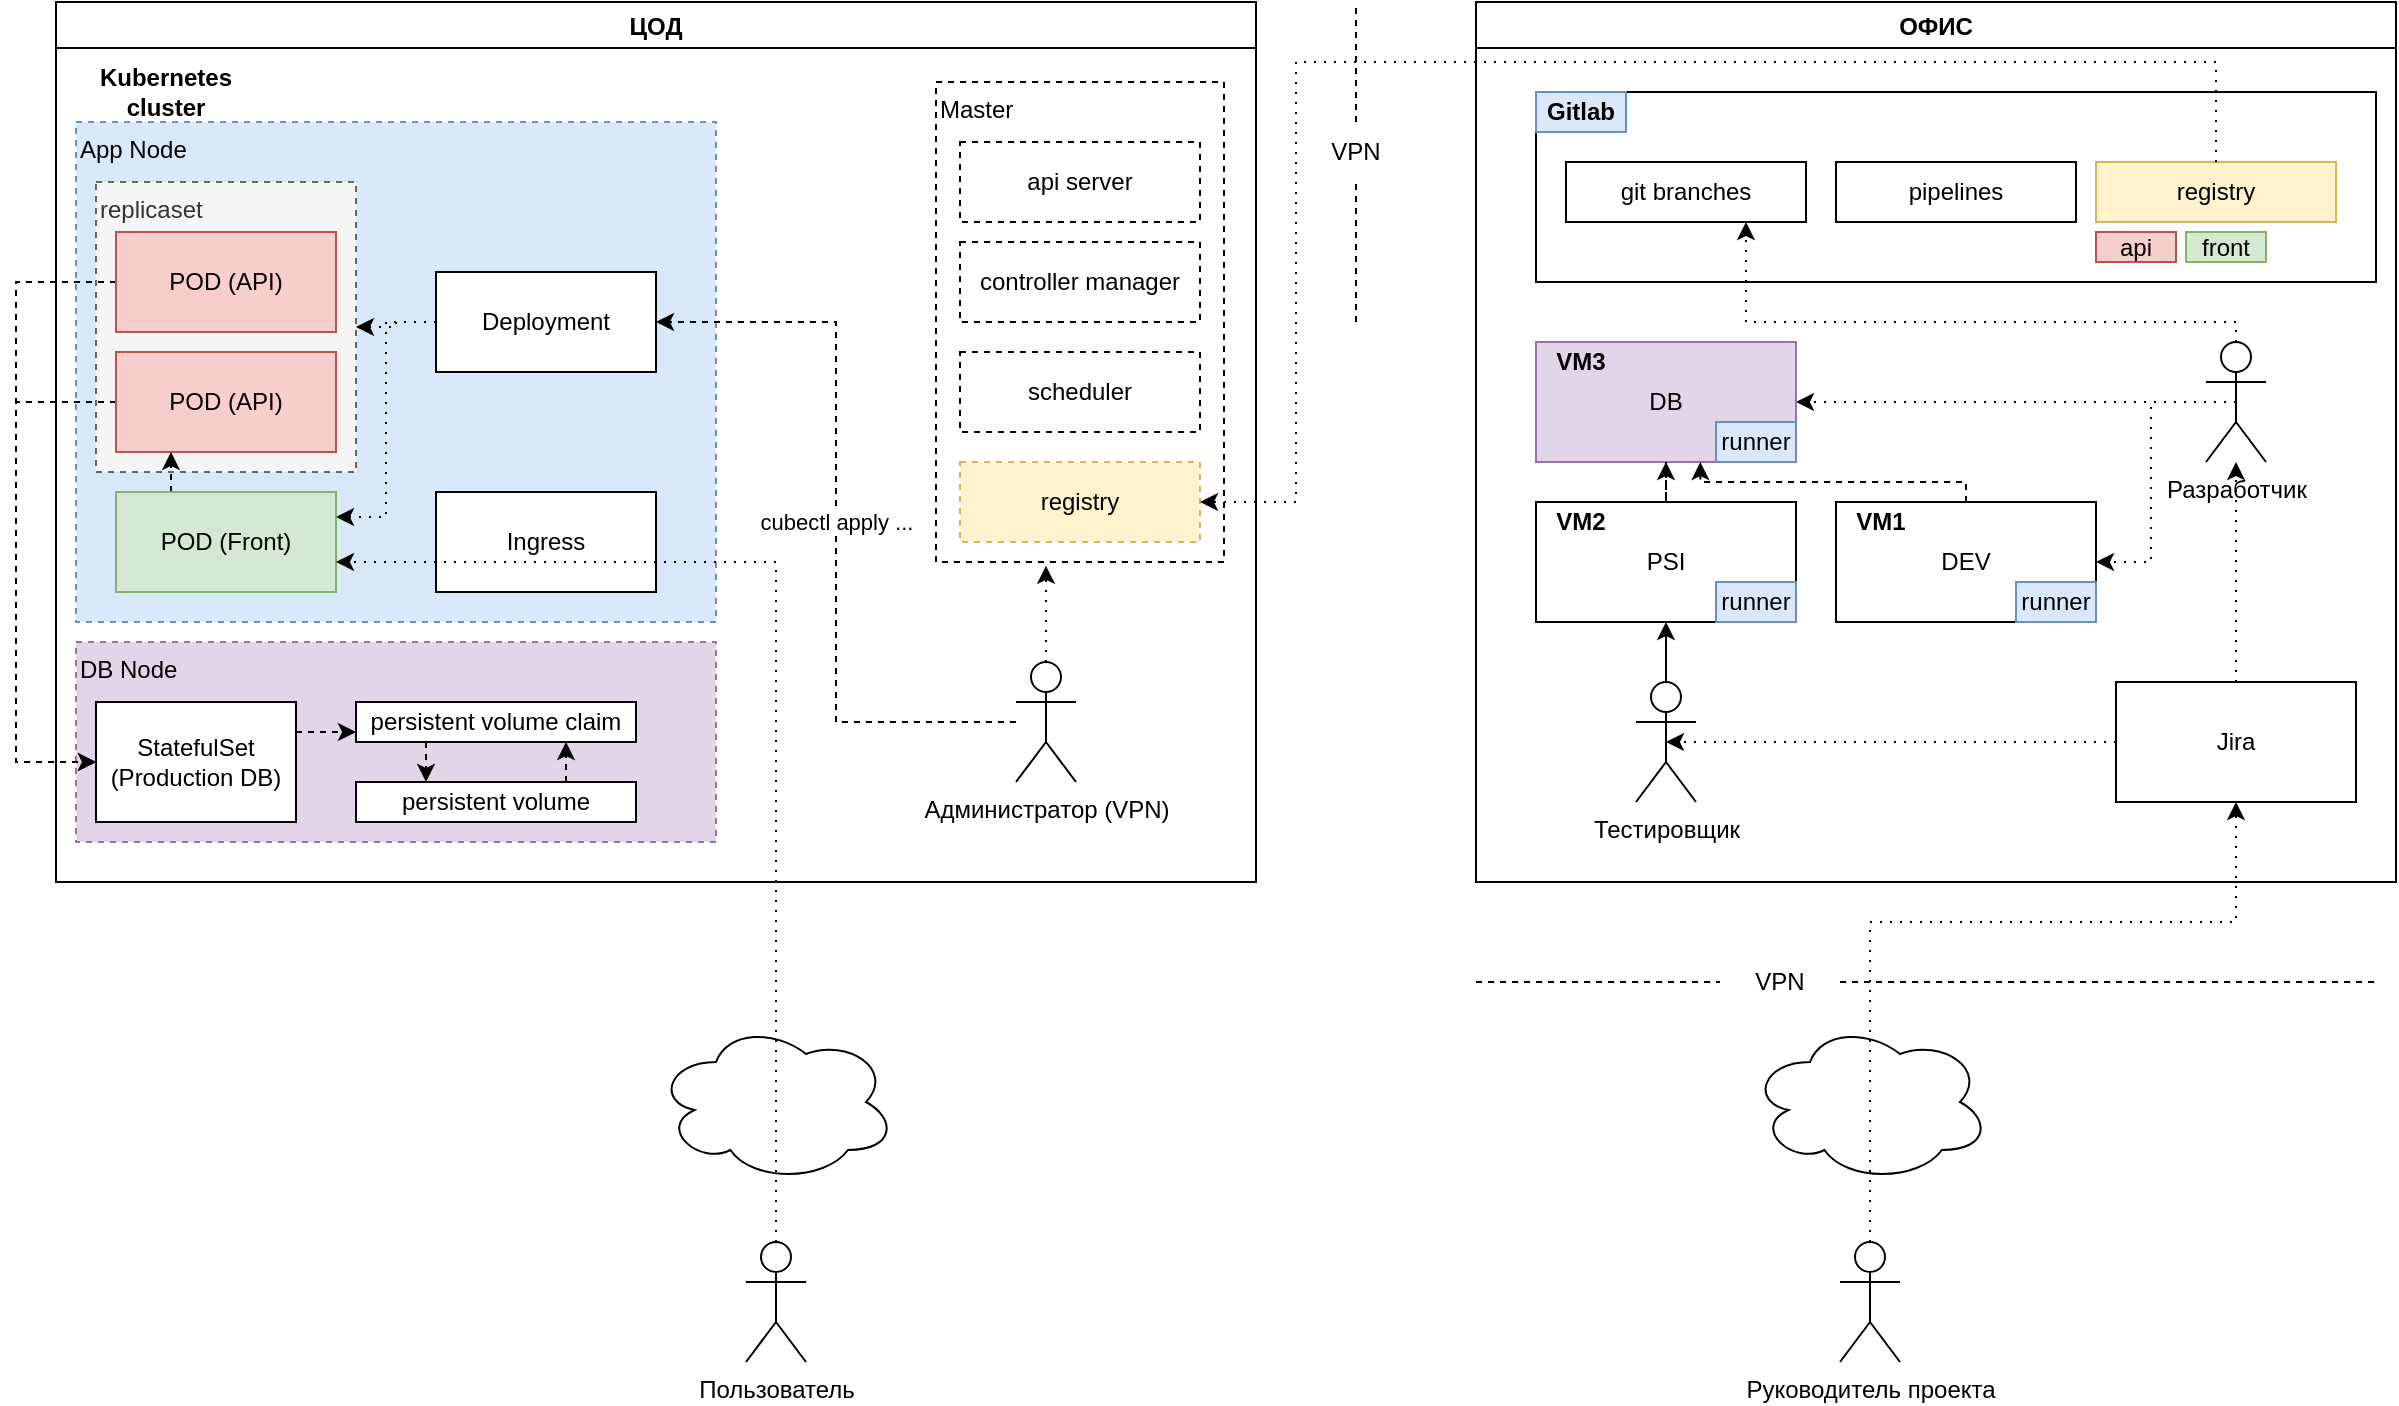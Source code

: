 <mxfile version="15.7.0" type="device"><diagram id="Xksa9_dMzIdW84KHWH5L" name="Page-1"><mxGraphModel dx="2249" dy="762" grid="1" gridSize="10" guides="1" tooltips="1" connect="1" arrows="1" fold="1" page="1" pageScale="1" pageWidth="827" pageHeight="1169" math="0" shadow="0"><root><mxCell id="0"/><mxCell id="1" parent="0"/><mxCell id="DpIJZ6LxBOepk9Yj1BTt-1" value="ЦОД" style="swimlane;" vertex="1" parent="1"><mxGeometry x="-110" y="30" width="600" height="440" as="geometry"/></mxCell><mxCell id="DpIJZ6LxBOepk9Yj1BTt-56" value="App Node" style="rounded=0;whiteSpace=wrap;html=1;dashed=1;fillColor=#dae8fc;align=left;verticalAlign=top;strokeColor=#6c8ebf;" vertex="1" parent="DpIJZ6LxBOepk9Yj1BTt-1"><mxGeometry x="10" y="60" width="320" height="250" as="geometry"/></mxCell><mxCell id="DpIJZ6LxBOepk9Yj1BTt-54" value="replicaset" style="rounded=0;whiteSpace=wrap;html=1;fillColor=#f5f5f5;align=left;verticalAlign=top;dashed=1;fontColor=#333333;strokeColor=#666666;" vertex="1" parent="DpIJZ6LxBOepk9Yj1BTt-1"><mxGeometry x="20" y="90" width="130" height="145" as="geometry"/></mxCell><mxCell id="DpIJZ6LxBOepk9Yj1BTt-57" value="DB Node" style="rounded=0;whiteSpace=wrap;html=1;dashed=1;fillColor=#e1d5e7;align=left;verticalAlign=top;strokeColor=#9673a6;" vertex="1" parent="DpIJZ6LxBOepk9Yj1BTt-1"><mxGeometry x="10" y="320" width="320" height="100" as="geometry"/></mxCell><mxCell id="DpIJZ6LxBOepk9Yj1BTt-23" value="Kubernetes cluster" style="text;html=1;strokeColor=none;fillColor=none;align=center;verticalAlign=middle;whiteSpace=wrap;rounded=0;fontStyle=1" vertex="1" parent="DpIJZ6LxBOepk9Yj1BTt-1"><mxGeometry x="10" y="30" width="90" height="30" as="geometry"/></mxCell><mxCell id="DpIJZ6LxBOepk9Yj1BTt-49" value="Ingress" style="rounded=0;whiteSpace=wrap;html=1;" vertex="1" parent="DpIJZ6LxBOepk9Yj1BTt-1"><mxGeometry x="190" y="245" width="110" height="50" as="geometry"/></mxCell><mxCell id="DpIJZ6LxBOepk9Yj1BTt-71" style="edgeStyle=orthogonalEdgeStyle;rounded=0;orthogonalLoop=1;jettySize=auto;html=1;entryX=1;entryY=0.5;entryDx=0;entryDy=0;dashed=1;dashPattern=1 4;" edge="1" parent="DpIJZ6LxBOepk9Yj1BTt-1" source="DpIJZ6LxBOepk9Yj1BTt-50" target="DpIJZ6LxBOepk9Yj1BTt-54"><mxGeometry relative="1" as="geometry"/></mxCell><mxCell id="DpIJZ6LxBOepk9Yj1BTt-72" style="edgeStyle=orthogonalEdgeStyle;rounded=0;orthogonalLoop=1;jettySize=auto;html=1;entryX=1;entryY=0.25;entryDx=0;entryDy=0;dashed=1;dashPattern=1 4;" edge="1" parent="DpIJZ6LxBOepk9Yj1BTt-1" source="DpIJZ6LxBOepk9Yj1BTt-50" target="DpIJZ6LxBOepk9Yj1BTt-60"><mxGeometry relative="1" as="geometry"/></mxCell><mxCell id="DpIJZ6LxBOepk9Yj1BTt-50" value="Deployment" style="rounded=0;whiteSpace=wrap;html=1;" vertex="1" parent="DpIJZ6LxBOepk9Yj1BTt-1"><mxGeometry x="190" y="135" width="110" height="50" as="geometry"/></mxCell><mxCell id="DpIJZ6LxBOepk9Yj1BTt-83" style="edgeStyle=orthogonalEdgeStyle;rounded=0;orthogonalLoop=1;jettySize=auto;html=1;exitX=0;exitY=0.5;exitDx=0;exitDy=0;entryX=0;entryY=0.5;entryDx=0;entryDy=0;dashed=1;" edge="1" parent="DpIJZ6LxBOepk9Yj1BTt-1" source="DpIJZ6LxBOepk9Yj1BTt-51" target="DpIJZ6LxBOepk9Yj1BTt-53"><mxGeometry relative="1" as="geometry"><Array as="points"><mxPoint x="-20" y="140"/><mxPoint x="-20" y="380"/></Array></mxGeometry></mxCell><mxCell id="DpIJZ6LxBOepk9Yj1BTt-51" value="POD (API)" style="rounded=0;whiteSpace=wrap;html=1;fillColor=#f8cecc;strokeColor=#b85450;" vertex="1" parent="DpIJZ6LxBOepk9Yj1BTt-1"><mxGeometry x="30" y="115" width="110" height="50" as="geometry"/></mxCell><mxCell id="DpIJZ6LxBOepk9Yj1BTt-82" style="edgeStyle=orthogonalEdgeStyle;rounded=0;orthogonalLoop=1;jettySize=auto;html=1;exitX=0;exitY=0.5;exitDx=0;exitDy=0;entryX=0;entryY=0.5;entryDx=0;entryDy=0;dashed=1;" edge="1" parent="DpIJZ6LxBOepk9Yj1BTt-1" source="DpIJZ6LxBOepk9Yj1BTt-52" target="DpIJZ6LxBOepk9Yj1BTt-53"><mxGeometry relative="1" as="geometry"><Array as="points"><mxPoint x="-20" y="200"/><mxPoint x="-20" y="380"/></Array></mxGeometry></mxCell><mxCell id="DpIJZ6LxBOepk9Yj1BTt-52" value="POD (API)" style="rounded=0;whiteSpace=wrap;html=1;fillColor=#f8cecc;strokeColor=#b85450;" vertex="1" parent="DpIJZ6LxBOepk9Yj1BTt-1"><mxGeometry x="30" y="175" width="110" height="50" as="geometry"/></mxCell><mxCell id="DpIJZ6LxBOepk9Yj1BTt-80" style="edgeStyle=orthogonalEdgeStyle;rounded=0;orthogonalLoop=1;jettySize=auto;html=1;exitX=1;exitY=0.25;exitDx=0;exitDy=0;entryX=0;entryY=0.75;entryDx=0;entryDy=0;dashed=1;" edge="1" parent="DpIJZ6LxBOepk9Yj1BTt-1" source="DpIJZ6LxBOepk9Yj1BTt-53" target="DpIJZ6LxBOepk9Yj1BTt-76"><mxGeometry relative="1" as="geometry"/></mxCell><mxCell id="DpIJZ6LxBOepk9Yj1BTt-53" value="StatefulSet (Production DB)" style="rounded=0;whiteSpace=wrap;html=1;" vertex="1" parent="DpIJZ6LxBOepk9Yj1BTt-1"><mxGeometry x="20" y="350" width="100" height="60" as="geometry"/></mxCell><mxCell id="DpIJZ6LxBOepk9Yj1BTt-55" value="Master" style="rounded=0;whiteSpace=wrap;html=1;dashed=1;fillColor=none;align=left;verticalAlign=top;" vertex="1" parent="DpIJZ6LxBOepk9Yj1BTt-1"><mxGeometry x="440" y="40" width="144" height="240" as="geometry"/></mxCell><mxCell id="DpIJZ6LxBOepk9Yj1BTt-81" style="edgeStyle=orthogonalEdgeStyle;rounded=0;orthogonalLoop=1;jettySize=auto;html=1;exitX=0.25;exitY=0;exitDx=0;exitDy=0;entryX=0.25;entryY=1;entryDx=0;entryDy=0;dashed=1;" edge="1" parent="DpIJZ6LxBOepk9Yj1BTt-1" source="DpIJZ6LxBOepk9Yj1BTt-60" target="DpIJZ6LxBOepk9Yj1BTt-52"><mxGeometry relative="1" as="geometry"/></mxCell><mxCell id="DpIJZ6LxBOepk9Yj1BTt-60" value="POD (Front)" style="rounded=0;whiteSpace=wrap;html=1;fillColor=#d5e8d4;strokeColor=#82b366;" vertex="1" parent="DpIJZ6LxBOepk9Yj1BTt-1"><mxGeometry x="30" y="245" width="110" height="50" as="geometry"/></mxCell><mxCell id="DpIJZ6LxBOepk9Yj1BTt-61" value="api server" style="rounded=0;whiteSpace=wrap;html=1;dashed=1;fillColor=none;align=center;verticalAlign=middle;" vertex="1" parent="DpIJZ6LxBOepk9Yj1BTt-1"><mxGeometry x="452" y="70" width="120" height="40" as="geometry"/></mxCell><mxCell id="DpIJZ6LxBOepk9Yj1BTt-62" value="controller manager" style="rounded=0;whiteSpace=wrap;html=1;dashed=1;fillColor=none;align=center;verticalAlign=middle;" vertex="1" parent="DpIJZ6LxBOepk9Yj1BTt-1"><mxGeometry x="452" y="120" width="120" height="40" as="geometry"/></mxCell><mxCell id="DpIJZ6LxBOepk9Yj1BTt-63" value="scheduler" style="rounded=0;whiteSpace=wrap;html=1;dashed=1;fillColor=none;align=center;verticalAlign=middle;" vertex="1" parent="DpIJZ6LxBOepk9Yj1BTt-1"><mxGeometry x="452" y="175" width="120" height="40" as="geometry"/></mxCell><mxCell id="DpIJZ6LxBOepk9Yj1BTt-64" value="registry" style="rounded=0;whiteSpace=wrap;html=1;dashed=1;fillColor=#fff2cc;align=center;verticalAlign=middle;strokeColor=#d6b656;" vertex="1" parent="DpIJZ6LxBOepk9Yj1BTt-1"><mxGeometry x="452" y="230" width="120" height="40" as="geometry"/></mxCell><mxCell id="DpIJZ6LxBOepk9Yj1BTt-73" style="edgeStyle=orthogonalEdgeStyle;rounded=0;orthogonalLoop=1;jettySize=auto;html=1;entryX=0.382;entryY=1.008;entryDx=0;entryDy=0;entryPerimeter=0;dashed=1;dashPattern=1 4;" edge="1" parent="DpIJZ6LxBOepk9Yj1BTt-1" source="DpIJZ6LxBOepk9Yj1BTt-69" target="DpIJZ6LxBOepk9Yj1BTt-55"><mxGeometry relative="1" as="geometry"/></mxCell><mxCell id="DpIJZ6LxBOepk9Yj1BTt-84" value="cubectl apply ..." style="edgeStyle=orthogonalEdgeStyle;rounded=0;orthogonalLoop=1;jettySize=auto;html=1;entryX=1;entryY=0.5;entryDx=0;entryDy=0;dashed=1;" edge="1" parent="DpIJZ6LxBOepk9Yj1BTt-1" source="DpIJZ6LxBOepk9Yj1BTt-69" target="DpIJZ6LxBOepk9Yj1BTt-50"><mxGeometry relative="1" as="geometry"/></mxCell><mxCell id="DpIJZ6LxBOepk9Yj1BTt-69" value="Администратор (VPN)" style="shape=umlActor;verticalLabelPosition=bottom;verticalAlign=top;html=1;outlineConnect=0;fillColor=none;" vertex="1" parent="DpIJZ6LxBOepk9Yj1BTt-1"><mxGeometry x="480" y="330" width="30" height="60" as="geometry"/></mxCell><mxCell id="DpIJZ6LxBOepk9Yj1BTt-78" style="edgeStyle=orthogonalEdgeStyle;rounded=0;orthogonalLoop=1;jettySize=auto;html=1;exitX=0.25;exitY=1;exitDx=0;exitDy=0;entryX=0.25;entryY=0;entryDx=0;entryDy=0;dashed=1;" edge="1" parent="DpIJZ6LxBOepk9Yj1BTt-1" source="DpIJZ6LxBOepk9Yj1BTt-76" target="DpIJZ6LxBOepk9Yj1BTt-77"><mxGeometry relative="1" as="geometry"/></mxCell><mxCell id="DpIJZ6LxBOepk9Yj1BTt-76" value="persistent volume claim" style="rounded=0;whiteSpace=wrap;html=1;" vertex="1" parent="DpIJZ6LxBOepk9Yj1BTt-1"><mxGeometry x="150" y="350" width="140" height="20" as="geometry"/></mxCell><mxCell id="DpIJZ6LxBOepk9Yj1BTt-79" style="edgeStyle=orthogonalEdgeStyle;rounded=0;orthogonalLoop=1;jettySize=auto;html=1;exitX=0.75;exitY=0;exitDx=0;exitDy=0;entryX=0.75;entryY=1;entryDx=0;entryDy=0;dashed=1;" edge="1" parent="DpIJZ6LxBOepk9Yj1BTt-1" source="DpIJZ6LxBOepk9Yj1BTt-77" target="DpIJZ6LxBOepk9Yj1BTt-76"><mxGeometry relative="1" as="geometry"/></mxCell><mxCell id="DpIJZ6LxBOepk9Yj1BTt-77" value="persistent volume" style="rounded=0;whiteSpace=wrap;html=1;" vertex="1" parent="DpIJZ6LxBOepk9Yj1BTt-1"><mxGeometry x="150" y="390" width="140" height="20" as="geometry"/></mxCell><mxCell id="DpIJZ6LxBOepk9Yj1BTt-2" value="ОФИС" style="swimlane;" vertex="1" parent="1"><mxGeometry x="600" y="30" width="460" height="440" as="geometry"/></mxCell><mxCell id="DpIJZ6LxBOepk9Yj1BTt-47" style="edgeStyle=orthogonalEdgeStyle;rounded=0;orthogonalLoop=1;jettySize=auto;html=1;exitX=0.5;exitY=0.5;exitDx=0;exitDy=0;exitPerimeter=0;dashed=1;dashPattern=1 4;" edge="1" parent="DpIJZ6LxBOepk9Yj1BTt-2" source="DpIJZ6LxBOepk9Yj1BTt-9" target="DpIJZ6LxBOepk9Yj1BTt-19"><mxGeometry relative="1" as="geometry"/></mxCell><mxCell id="DpIJZ6LxBOepk9Yj1BTt-68" style="edgeStyle=orthogonalEdgeStyle;rounded=0;orthogonalLoop=1;jettySize=auto;html=1;entryX=1;entryY=0.5;entryDx=0;entryDy=0;dashed=1;dashPattern=1 4;" edge="1" parent="DpIJZ6LxBOepk9Yj1BTt-2" source="DpIJZ6LxBOepk9Yj1BTt-9" target="DpIJZ6LxBOepk9Yj1BTt-21"><mxGeometry relative="1" as="geometry"/></mxCell><mxCell id="DpIJZ6LxBOepk9Yj1BTt-9" value="Разработчик" style="shape=umlActor;verticalLabelPosition=bottom;verticalAlign=top;html=1;outlineConnect=0;" vertex="1" parent="DpIJZ6LxBOepk9Yj1BTt-2"><mxGeometry x="365" y="170" width="30" height="60" as="geometry"/></mxCell><mxCell id="DpIJZ6LxBOepk9Yj1BTt-14" value="" style="rounded=0;whiteSpace=wrap;html=1;" vertex="1" parent="DpIJZ6LxBOepk9Yj1BTt-2"><mxGeometry x="30" y="45" width="420" height="95" as="geometry"/></mxCell><mxCell id="DpIJZ6LxBOepk9Yj1BTt-15" value="registry" style="rounded=0;whiteSpace=wrap;html=1;fillColor=#fff2cc;strokeColor=#d6b656;" vertex="1" parent="DpIJZ6LxBOepk9Yj1BTt-2"><mxGeometry x="310" y="80" width="120" height="30" as="geometry"/></mxCell><mxCell id="DpIJZ6LxBOepk9Yj1BTt-16" value="Gitlab" style="text;html=1;strokeColor=#6c8ebf;fillColor=#dae8fc;align=center;verticalAlign=middle;whiteSpace=wrap;rounded=0;fontStyle=1" vertex="1" parent="DpIJZ6LxBOepk9Yj1BTt-2"><mxGeometry x="30" y="45" width="45" height="20" as="geometry"/></mxCell><mxCell id="DpIJZ6LxBOepk9Yj1BTt-17" value="pipelines" style="rounded=0;whiteSpace=wrap;html=1;" vertex="1" parent="DpIJZ6LxBOepk9Yj1BTt-2"><mxGeometry x="180" y="80" width="120" height="30" as="geometry"/></mxCell><mxCell id="DpIJZ6LxBOepk9Yj1BTt-18" value="git branches" style="rounded=0;whiteSpace=wrap;html=1;" vertex="1" parent="DpIJZ6LxBOepk9Yj1BTt-2"><mxGeometry x="45" y="80" width="120" height="30" as="geometry"/></mxCell><mxCell id="DpIJZ6LxBOepk9Yj1BTt-42" style="edgeStyle=orthogonalEdgeStyle;rounded=0;orthogonalLoop=1;jettySize=auto;html=1;" edge="1" parent="DpIJZ6LxBOepk9Yj1BTt-2" source="DpIJZ6LxBOepk9Yj1BTt-37" target="DpIJZ6LxBOepk9Yj1BTt-24"><mxGeometry relative="1" as="geometry"/></mxCell><mxCell id="DpIJZ6LxBOepk9Yj1BTt-37" value="Тестировщик" style="shape=umlActor;verticalLabelPosition=bottom;verticalAlign=top;html=1;outlineConnect=0;" vertex="1" parent="DpIJZ6LxBOepk9Yj1BTt-2"><mxGeometry x="80" y="340" width="30" height="60" as="geometry"/></mxCell><mxCell id="DpIJZ6LxBOepk9Yj1BTt-38" value="" style="group" vertex="1" connectable="0" parent="DpIJZ6LxBOepk9Yj1BTt-2"><mxGeometry x="180" y="250" width="130" height="60" as="geometry"/></mxCell><mxCell id="DpIJZ6LxBOepk9Yj1BTt-21" value="DEV" style="rounded=0;whiteSpace=wrap;html=1;" vertex="1" parent="DpIJZ6LxBOepk9Yj1BTt-38"><mxGeometry width="130" height="60" as="geometry"/></mxCell><mxCell id="DpIJZ6LxBOepk9Yj1BTt-22" value="VM1" style="text;html=1;strokeColor=none;fillColor=none;align=center;verticalAlign=middle;whiteSpace=wrap;rounded=0;fontStyle=1" vertex="1" parent="DpIJZ6LxBOepk9Yj1BTt-38"><mxGeometry width="45" height="20" as="geometry"/></mxCell><mxCell id="DpIJZ6LxBOepk9Yj1BTt-27" value="runner" style="rounded=0;whiteSpace=wrap;html=1;fillColor=#dae8fc;strokeColor=#6c8ebf;" vertex="1" parent="DpIJZ6LxBOepk9Yj1BTt-38"><mxGeometry x="90" y="40" width="40" height="20" as="geometry"/></mxCell><mxCell id="DpIJZ6LxBOepk9Yj1BTt-39" value="" style="group;fillColor=#e1d5e7;strokeColor=#9673a6;" vertex="1" connectable="0" parent="DpIJZ6LxBOepk9Yj1BTt-2"><mxGeometry x="30" y="170" width="130" height="60" as="geometry"/></mxCell><mxCell id="DpIJZ6LxBOepk9Yj1BTt-19" value="DB" style="rounded=0;whiteSpace=wrap;html=1;fillColor=#e1d5e7;strokeColor=#9673a6;" vertex="1" parent="DpIJZ6LxBOepk9Yj1BTt-39"><mxGeometry width="130" height="60" as="geometry"/></mxCell><mxCell id="DpIJZ6LxBOepk9Yj1BTt-20" value="VM3" style="text;html=1;strokeColor=none;fillColor=none;align=center;verticalAlign=middle;whiteSpace=wrap;rounded=0;fontStyle=1" vertex="1" parent="DpIJZ6LxBOepk9Yj1BTt-39"><mxGeometry width="45" height="20" as="geometry"/></mxCell><mxCell id="DpIJZ6LxBOepk9Yj1BTt-35" value="runner" style="rounded=0;whiteSpace=wrap;html=1;fillColor=#dae8fc;strokeColor=#6c8ebf;" vertex="1" parent="DpIJZ6LxBOepk9Yj1BTt-39"><mxGeometry x="90" y="40" width="40" height="20" as="geometry"/></mxCell><mxCell id="DpIJZ6LxBOepk9Yj1BTt-40" value="" style="group" vertex="1" connectable="0" parent="DpIJZ6LxBOepk9Yj1BTt-2"><mxGeometry x="30" y="250" width="130" height="60" as="geometry"/></mxCell><mxCell id="DpIJZ6LxBOepk9Yj1BTt-24" value="PSI" style="rounded=0;whiteSpace=wrap;html=1;" vertex="1" parent="DpIJZ6LxBOepk9Yj1BTt-40"><mxGeometry width="130" height="60" as="geometry"/></mxCell><mxCell id="DpIJZ6LxBOepk9Yj1BTt-25" value="VM2" style="text;html=1;strokeColor=none;fillColor=none;align=center;verticalAlign=middle;whiteSpace=wrap;rounded=0;fontStyle=1" vertex="1" parent="DpIJZ6LxBOepk9Yj1BTt-40"><mxGeometry width="45" height="20" as="geometry"/></mxCell><mxCell id="DpIJZ6LxBOepk9Yj1BTt-26" value="runner" style="rounded=0;whiteSpace=wrap;html=1;fillColor=#dae8fc;strokeColor=#6c8ebf;" vertex="1" parent="DpIJZ6LxBOepk9Yj1BTt-40"><mxGeometry x="90" y="40" width="40" height="20" as="geometry"/></mxCell><mxCell id="DpIJZ6LxBOepk9Yj1BTt-45" style="edgeStyle=orthogonalEdgeStyle;rounded=0;orthogonalLoop=1;jettySize=auto;html=1;entryX=0.5;entryY=0.5;entryDx=0;entryDy=0;entryPerimeter=0;dashed=1;dashPattern=1 4;" edge="1" parent="DpIJZ6LxBOepk9Yj1BTt-2" source="DpIJZ6LxBOepk9Yj1BTt-43" target="DpIJZ6LxBOepk9Yj1BTt-37"><mxGeometry relative="1" as="geometry"/></mxCell><mxCell id="DpIJZ6LxBOepk9Yj1BTt-46" style="edgeStyle=orthogonalEdgeStyle;rounded=0;orthogonalLoop=1;jettySize=auto;html=1;dashed=1;dashPattern=1 4;" edge="1" parent="DpIJZ6LxBOepk9Yj1BTt-2" source="DpIJZ6LxBOepk9Yj1BTt-43" target="DpIJZ6LxBOepk9Yj1BTt-9"><mxGeometry relative="1" as="geometry"/></mxCell><mxCell id="DpIJZ6LxBOepk9Yj1BTt-43" value="Jira" style="rounded=0;whiteSpace=wrap;html=1;" vertex="1" parent="DpIJZ6LxBOepk9Yj1BTt-2"><mxGeometry x="320" y="340" width="120" height="60" as="geometry"/></mxCell><mxCell id="DpIJZ6LxBOepk9Yj1BTt-48" style="edgeStyle=orthogonalEdgeStyle;rounded=0;orthogonalLoop=1;jettySize=auto;html=1;entryX=0.75;entryY=1;entryDx=0;entryDy=0;dashed=1;dashPattern=1 4;" edge="1" parent="DpIJZ6LxBOepk9Yj1BTt-2" source="DpIJZ6LxBOepk9Yj1BTt-9" target="DpIJZ6LxBOepk9Yj1BTt-18"><mxGeometry relative="1" as="geometry"><Array as="points"><mxPoint x="380" y="160"/><mxPoint x="135" y="160"/></Array></mxGeometry></mxCell><mxCell id="DpIJZ6LxBOepk9Yj1BTt-66" style="edgeStyle=orthogonalEdgeStyle;rounded=0;orthogonalLoop=1;jettySize=auto;html=1;dashed=1;" edge="1" parent="DpIJZ6LxBOepk9Yj1BTt-2" source="DpIJZ6LxBOepk9Yj1BTt-24" target="DpIJZ6LxBOepk9Yj1BTt-19"><mxGeometry relative="1" as="geometry"/></mxCell><mxCell id="DpIJZ6LxBOepk9Yj1BTt-67" style="edgeStyle=orthogonalEdgeStyle;rounded=0;orthogonalLoop=1;jettySize=auto;html=1;entryX=0.632;entryY=1;entryDx=0;entryDy=0;entryPerimeter=0;dashed=1;" edge="1" parent="DpIJZ6LxBOepk9Yj1BTt-2" source="DpIJZ6LxBOepk9Yj1BTt-21" target="DpIJZ6LxBOepk9Yj1BTt-19"><mxGeometry relative="1" as="geometry"><Array as="points"><mxPoint x="245" y="240"/><mxPoint x="112" y="240"/></Array></mxGeometry></mxCell><mxCell id="DpIJZ6LxBOepk9Yj1BTt-85" value="api" style="rounded=0;whiteSpace=wrap;html=1;fillColor=#f8cecc;align=center;verticalAlign=middle;strokeColor=#b85450;" vertex="1" parent="DpIJZ6LxBOepk9Yj1BTt-2"><mxGeometry x="310" y="115" width="40" height="15" as="geometry"/></mxCell><mxCell id="DpIJZ6LxBOepk9Yj1BTt-86" value="front" style="rounded=0;whiteSpace=wrap;html=1;fillColor=#d5e8d4;align=center;verticalAlign=middle;strokeColor=#82b366;" vertex="1" parent="DpIJZ6LxBOepk9Yj1BTt-2"><mxGeometry x="355" y="115" width="40" height="15" as="geometry"/></mxCell><mxCell id="DpIJZ6LxBOepk9Yj1BTt-3" value="" style="endArrow=none;dashed=1;html=1;rounded=0;startArrow=none;" edge="1" parent="1" source="DpIJZ6LxBOepk9Yj1BTt-4"><mxGeometry width="50" height="50" relative="1" as="geometry"><mxPoint x="540" y="190" as="sourcePoint"/><mxPoint x="540" y="30" as="targetPoint"/></mxGeometry></mxCell><mxCell id="DpIJZ6LxBOepk9Yj1BTt-4" value="VPN" style="text;html=1;strokeColor=none;fillColor=none;align=center;verticalAlign=middle;whiteSpace=wrap;rounded=0;" vertex="1" parent="1"><mxGeometry x="510" y="90" width="60" height="30" as="geometry"/></mxCell><mxCell id="DpIJZ6LxBOepk9Yj1BTt-5" value="" style="endArrow=none;dashed=1;html=1;rounded=0;" edge="1" parent="1" target="DpIJZ6LxBOepk9Yj1BTt-4"><mxGeometry width="50" height="50" relative="1" as="geometry"><mxPoint x="540" y="190" as="sourcePoint"/><mxPoint x="540" y="30" as="targetPoint"/></mxGeometry></mxCell><mxCell id="DpIJZ6LxBOepk9Yj1BTt-6" value="" style="ellipse;shape=cloud;whiteSpace=wrap;html=1;" vertex="1" parent="1"><mxGeometry x="190" y="540" width="120" height="80" as="geometry"/></mxCell><mxCell id="DpIJZ6LxBOepk9Yj1BTt-70" style="edgeStyle=orthogonalEdgeStyle;rounded=0;orthogonalLoop=1;jettySize=auto;html=1;dashed=1;dashPattern=1 4;" edge="1" parent="1" source="DpIJZ6LxBOepk9Yj1BTt-7"><mxGeometry relative="1" as="geometry"><mxPoint x="30" y="310" as="targetPoint"/><Array as="points"><mxPoint x="250" y="310"/><mxPoint x="30" y="310"/></Array></mxGeometry></mxCell><mxCell id="DpIJZ6LxBOepk9Yj1BTt-7" value="Пользователь" style="shape=umlActor;verticalLabelPosition=bottom;verticalAlign=top;html=1;outlineConnect=0;" vertex="1" parent="1"><mxGeometry x="235" y="650" width="30" height="60" as="geometry"/></mxCell><mxCell id="DpIJZ6LxBOepk9Yj1BTt-8" value="" style="ellipse;shape=cloud;whiteSpace=wrap;html=1;" vertex="1" parent="1"><mxGeometry x="737" y="540" width="120" height="80" as="geometry"/></mxCell><mxCell id="DpIJZ6LxBOepk9Yj1BTt-10" value="" style="endArrow=none;dashed=1;html=1;rounded=0;startArrow=none;" edge="1" parent="1" source="DpIJZ6LxBOepk9Yj1BTt-11"><mxGeometry width="50" height="50" relative="1" as="geometry"><mxPoint x="600" y="520" as="sourcePoint"/><mxPoint x="1050" y="520" as="targetPoint"/></mxGeometry></mxCell><mxCell id="DpIJZ6LxBOepk9Yj1BTt-11" value="VPN" style="text;html=1;strokeColor=none;fillColor=none;align=center;verticalAlign=middle;whiteSpace=wrap;rounded=0;" vertex="1" parent="1"><mxGeometry x="722" y="505" width="60" height="30" as="geometry"/></mxCell><mxCell id="DpIJZ6LxBOepk9Yj1BTt-12" value="" style="endArrow=none;dashed=1;html=1;rounded=0;" edge="1" parent="1" target="DpIJZ6LxBOepk9Yj1BTt-11"><mxGeometry width="50" height="50" relative="1" as="geometry"><mxPoint x="600" y="520" as="sourcePoint"/><mxPoint x="980" y="520" as="targetPoint"/></mxGeometry></mxCell><mxCell id="DpIJZ6LxBOepk9Yj1BTt-44" style="edgeStyle=orthogonalEdgeStyle;rounded=0;orthogonalLoop=1;jettySize=auto;html=1;dashed=1;dashPattern=1 4;" edge="1" parent="1" source="DpIJZ6LxBOepk9Yj1BTt-13" target="DpIJZ6LxBOepk9Yj1BTt-43"><mxGeometry relative="1" as="geometry"><Array as="points"><mxPoint x="797" y="490"/><mxPoint x="980" y="490"/></Array></mxGeometry></mxCell><mxCell id="DpIJZ6LxBOepk9Yj1BTt-13" value="Руководитель проекта" style="shape=umlActor;verticalLabelPosition=bottom;verticalAlign=top;html=1;outlineConnect=0;" vertex="1" parent="1"><mxGeometry x="782" y="650" width="30" height="60" as="geometry"/></mxCell><mxCell id="DpIJZ6LxBOepk9Yj1BTt-65" style="edgeStyle=orthogonalEdgeStyle;rounded=0;orthogonalLoop=1;jettySize=auto;html=1;entryX=1;entryY=0.5;entryDx=0;entryDy=0;dashed=1;dashPattern=1 4;" edge="1" parent="1" source="DpIJZ6LxBOepk9Yj1BTt-15" target="DpIJZ6LxBOepk9Yj1BTt-64"><mxGeometry relative="1" as="geometry"><Array as="points"><mxPoint x="970" y="60"/><mxPoint x="510" y="60"/><mxPoint x="510" y="280"/></Array></mxGeometry></mxCell></root></mxGraphModel></diagram></mxfile>